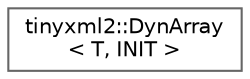 digraph "Graphical Class Hierarchy"
{
 // LATEX_PDF_SIZE
  bgcolor="transparent";
  edge [fontname=Helvetica,fontsize=10,labelfontname=Helvetica,labelfontsize=10];
  node [fontname=Helvetica,fontsize=10,shape=box,height=0.2,width=0.4];
  rankdir="LR";
  Node0 [id="Node000000",label="tinyxml2::DynArray\l\< T, INIT \>",height=0.2,width=0.4,color="grey40", fillcolor="white", style="filled",URL="$classtinyxml2_1_1DynArray.html",tooltip=" "];
}
